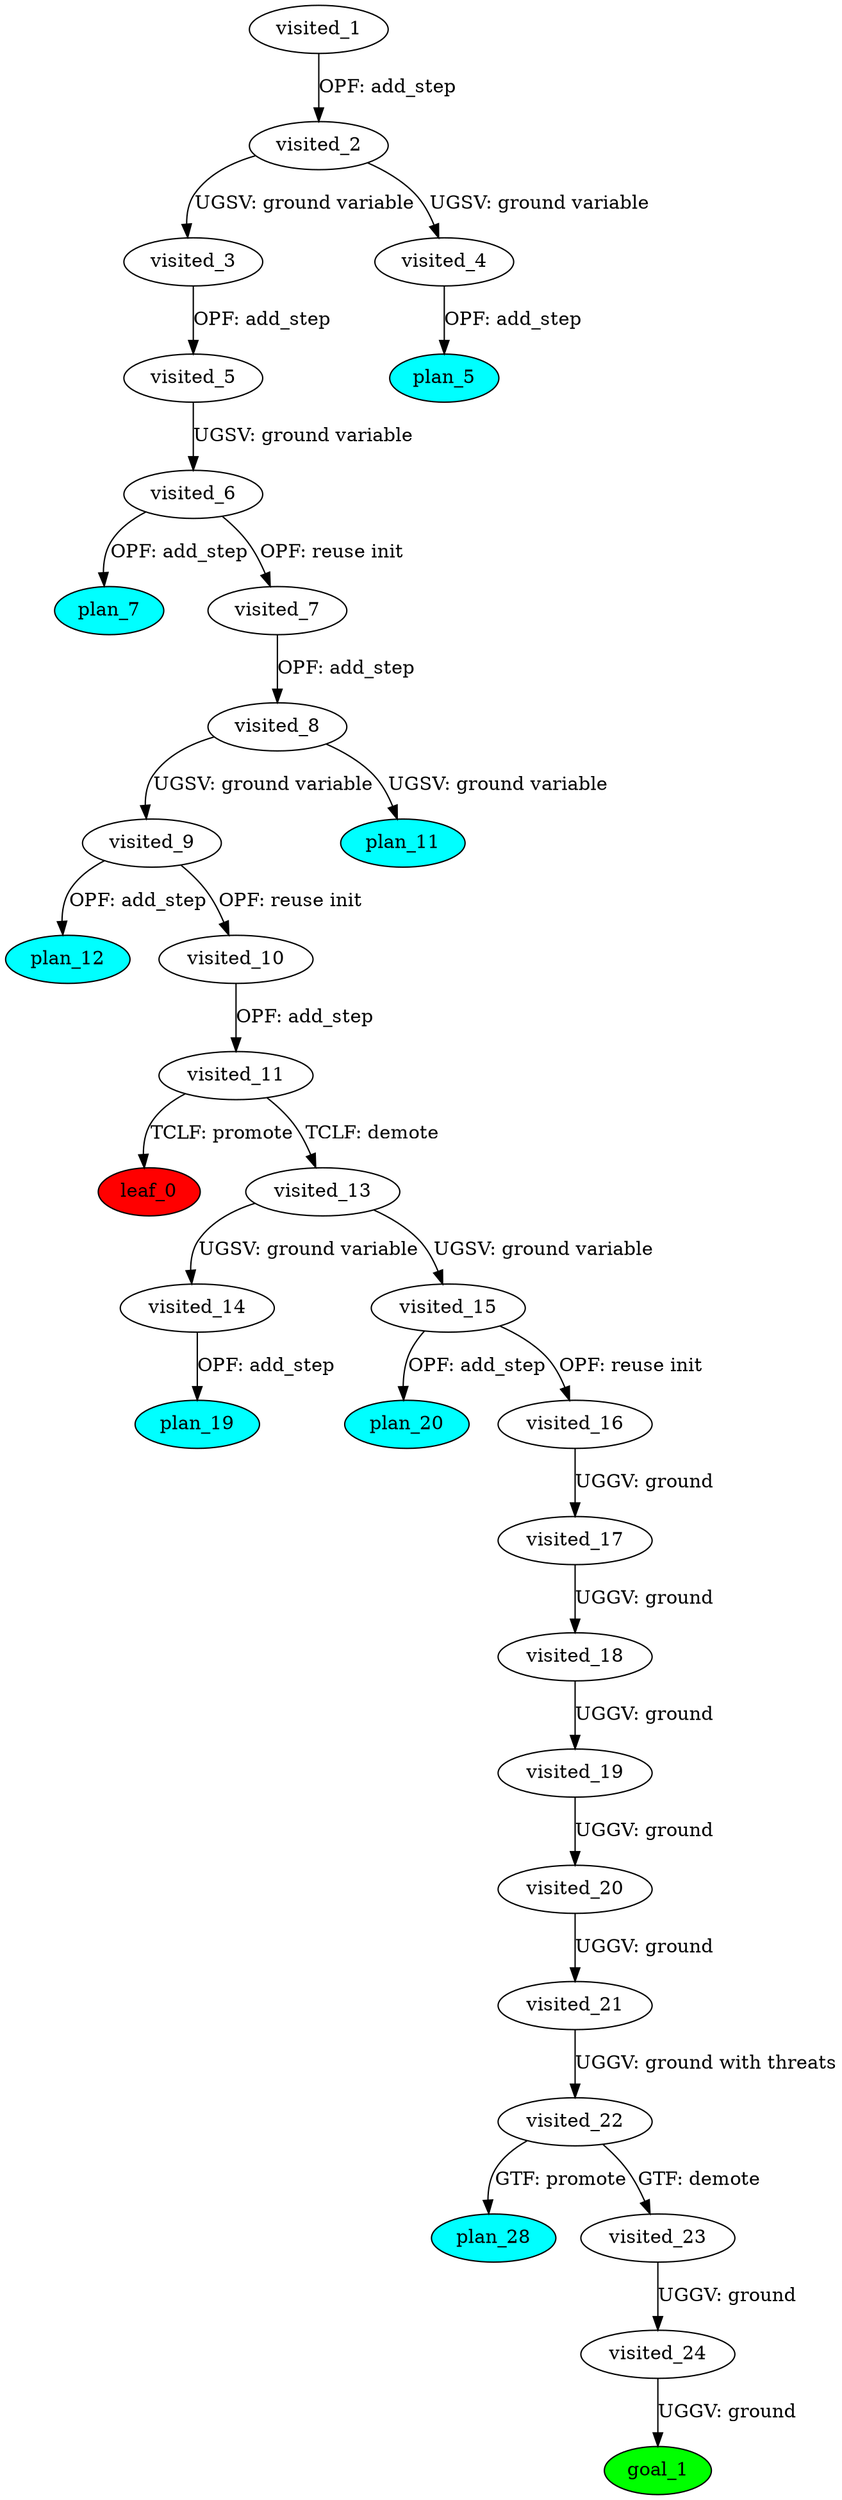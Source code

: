 digraph {
	"fb1ade49-e3a0-9ef1-e76b-b9d45b7bd9b9" [label=plan_0 fillcolor=cyan style=filled]
	"fb1ade49-e3a0-9ef1-e76b-b9d45b7bd9b9" [label=visited_1 fillcolor=white style=filled]
	"3c82a108-d851-b7d4-3bfb-72fe4c12909d" [label=plan_1 fillcolor=cyan style=filled]
	"fb1ade49-e3a0-9ef1-e76b-b9d45b7bd9b9" -> "3c82a108-d851-b7d4-3bfb-72fe4c12909d" [label="OPF: add_step"]
	"3c82a108-d851-b7d4-3bfb-72fe4c12909d" [label=visited_2 fillcolor=white style=filled]
	"cafad91c-d7db-0eae-5a43-d5202ec1a5bd" [label=plan_2 fillcolor=cyan style=filled]
	"3c82a108-d851-b7d4-3bfb-72fe4c12909d" -> "cafad91c-d7db-0eae-5a43-d5202ec1a5bd" [label="UGSV: ground variable"]
	"fbc6476c-2680-9db9-0fba-62e3892691a0" [label=plan_3 fillcolor=cyan style=filled]
	"3c82a108-d851-b7d4-3bfb-72fe4c12909d" -> "fbc6476c-2680-9db9-0fba-62e3892691a0" [label="UGSV: ground variable"]
	"cafad91c-d7db-0eae-5a43-d5202ec1a5bd" [label=visited_3 fillcolor=white style=filled]
	"431ec2fc-9f81-6a68-c537-10c78ee5e16c" [label=plan_4 fillcolor=cyan style=filled]
	"cafad91c-d7db-0eae-5a43-d5202ec1a5bd" -> "431ec2fc-9f81-6a68-c537-10c78ee5e16c" [label="OPF: add_step"]
	"fbc6476c-2680-9db9-0fba-62e3892691a0" [label=visited_4 fillcolor=white style=filled]
	"c813bac5-6d52-3ef3-f270-37a0c4544193" [label=plan_5 fillcolor=cyan style=filled]
	"fbc6476c-2680-9db9-0fba-62e3892691a0" -> "c813bac5-6d52-3ef3-f270-37a0c4544193" [label="OPF: add_step"]
	"431ec2fc-9f81-6a68-c537-10c78ee5e16c" [label=visited_5 fillcolor=white style=filled]
	"3ce7e2da-71ed-69fd-56d3-360ec0b90e4a" [label=plan_6 fillcolor=cyan style=filled]
	"431ec2fc-9f81-6a68-c537-10c78ee5e16c" -> "3ce7e2da-71ed-69fd-56d3-360ec0b90e4a" [label="UGSV: ground variable"]
	"3ce7e2da-71ed-69fd-56d3-360ec0b90e4a" [label=visited_6 fillcolor=white style=filled]
	"3b63bef9-98d0-a2db-35f2-9faecd814e1c" [label=plan_7 fillcolor=cyan style=filled]
	"3ce7e2da-71ed-69fd-56d3-360ec0b90e4a" -> "3b63bef9-98d0-a2db-35f2-9faecd814e1c" [label="OPF: add_step"]
	"7e858a09-b8b5-29f6-33a7-8725c98db376" [label=plan_8 fillcolor=cyan style=filled]
	"3ce7e2da-71ed-69fd-56d3-360ec0b90e4a" -> "7e858a09-b8b5-29f6-33a7-8725c98db376" [label="OPF: reuse init"]
	"7e858a09-b8b5-29f6-33a7-8725c98db376" [label=visited_7 fillcolor=white style=filled]
	"08e30491-8774-a291-c4ef-abd91e29ded2" [label=plan_9 fillcolor=cyan style=filled]
	"7e858a09-b8b5-29f6-33a7-8725c98db376" -> "08e30491-8774-a291-c4ef-abd91e29ded2" [label="OPF: add_step"]
	"08e30491-8774-a291-c4ef-abd91e29ded2" [label=visited_8 fillcolor=white style=filled]
	"bb98a331-40fc-07d8-afca-3d6841deab94" [label=plan_10 fillcolor=cyan style=filled]
	"08e30491-8774-a291-c4ef-abd91e29ded2" -> "bb98a331-40fc-07d8-afca-3d6841deab94" [label="UGSV: ground variable"]
	"bc904ee5-5699-ff36-d728-9d1a492f823e" [label=plan_11 fillcolor=cyan style=filled]
	"08e30491-8774-a291-c4ef-abd91e29ded2" -> "bc904ee5-5699-ff36-d728-9d1a492f823e" [label="UGSV: ground variable"]
	"bb98a331-40fc-07d8-afca-3d6841deab94" [label=visited_9 fillcolor=white style=filled]
	"ac6e366e-7757-9e5b-a35b-90d302e1f469" [label=plan_12 fillcolor=cyan style=filled]
	"bb98a331-40fc-07d8-afca-3d6841deab94" -> "ac6e366e-7757-9e5b-a35b-90d302e1f469" [label="OPF: add_step"]
	"e075a6ca-671c-095c-d1af-ab6c65a37ff0" [label=plan_13 fillcolor=cyan style=filled]
	"bb98a331-40fc-07d8-afca-3d6841deab94" -> "e075a6ca-671c-095c-d1af-ab6c65a37ff0" [label="OPF: reuse init"]
	"e075a6ca-671c-095c-d1af-ab6c65a37ff0" [label=visited_10 fillcolor=white style=filled]
	"13f32ed4-8ed0-d150-c783-1a19c046a1d0" [label=plan_14 fillcolor=cyan style=filled]
	"e075a6ca-671c-095c-d1af-ab6c65a37ff0" -> "13f32ed4-8ed0-d150-c783-1a19c046a1d0" [label="OPF: add_step"]
	"13f32ed4-8ed0-d150-c783-1a19c046a1d0" [label=visited_11 fillcolor=white style=filled]
	"495895c8-d6a0-d65d-c251-9057688ac45b" [label=plan_15 fillcolor=cyan style=filled]
	"13f32ed4-8ed0-d150-c783-1a19c046a1d0" -> "495895c8-d6a0-d65d-c251-9057688ac45b" [label="TCLF: promote"]
	"e56d902b-9e15-b445-22d5-b7e1fb2ee0f1" [label=plan_16 fillcolor=cyan style=filled]
	"13f32ed4-8ed0-d150-c783-1a19c046a1d0" -> "e56d902b-9e15-b445-22d5-b7e1fb2ee0f1" [label="TCLF: demote"]
	"495895c8-d6a0-d65d-c251-9057688ac45b" [label=visited_12 fillcolor=white style=filled]
	"495895c8-d6a0-d65d-c251-9057688ac45b" [label=leaf_0 fillcolor=red style=filled]
	"e56d902b-9e15-b445-22d5-b7e1fb2ee0f1" [label=visited_13 fillcolor=white style=filled]
	"3ba96d7f-ce58-7744-aa8d-fc0c45c8db1e" [label=plan_17 fillcolor=cyan style=filled]
	"e56d902b-9e15-b445-22d5-b7e1fb2ee0f1" -> "3ba96d7f-ce58-7744-aa8d-fc0c45c8db1e" [label="UGSV: ground variable"]
	"439ad870-d30a-c514-143f-55822ca4b37e" [label=plan_18 fillcolor=cyan style=filled]
	"e56d902b-9e15-b445-22d5-b7e1fb2ee0f1" -> "439ad870-d30a-c514-143f-55822ca4b37e" [label="UGSV: ground variable"]
	"3ba96d7f-ce58-7744-aa8d-fc0c45c8db1e" [label=visited_14 fillcolor=white style=filled]
	"3a5d3b85-941a-e9f5-4ab4-9e8f770a4c8a" [label=plan_19 fillcolor=cyan style=filled]
	"3ba96d7f-ce58-7744-aa8d-fc0c45c8db1e" -> "3a5d3b85-941a-e9f5-4ab4-9e8f770a4c8a" [label="OPF: add_step"]
	"439ad870-d30a-c514-143f-55822ca4b37e" [label=visited_15 fillcolor=white style=filled]
	"5de17718-3452-56c6-be1a-e7c29ebcad75" [label=plan_20 fillcolor=cyan style=filled]
	"439ad870-d30a-c514-143f-55822ca4b37e" -> "5de17718-3452-56c6-be1a-e7c29ebcad75" [label="OPF: add_step"]
	"2f9bbf17-f5f5-5bee-6cd9-a2b31b7e3c4f" [label=plan_21 fillcolor=cyan style=filled]
	"439ad870-d30a-c514-143f-55822ca4b37e" -> "2f9bbf17-f5f5-5bee-6cd9-a2b31b7e3c4f" [label="OPF: reuse init"]
	"2f9bbf17-f5f5-5bee-6cd9-a2b31b7e3c4f" [label=visited_16 fillcolor=white style=filled]
	"5a81116d-1cbd-c4ef-3fd2-8d210971b806" [label=plan_22 fillcolor=cyan style=filled]
	"2f9bbf17-f5f5-5bee-6cd9-a2b31b7e3c4f" -> "5a81116d-1cbd-c4ef-3fd2-8d210971b806" [label="UGGV: ground"]
	"5a81116d-1cbd-c4ef-3fd2-8d210971b806" [label=visited_17 fillcolor=white style=filled]
	"5443335c-1fb7-e791-94aa-38f9dafb23ac" [label=plan_23 fillcolor=cyan style=filled]
	"5a81116d-1cbd-c4ef-3fd2-8d210971b806" -> "5443335c-1fb7-e791-94aa-38f9dafb23ac" [label="UGGV: ground"]
	"5443335c-1fb7-e791-94aa-38f9dafb23ac" [label=visited_18 fillcolor=white style=filled]
	"1afb35d4-3213-fa96-774a-b280d8b2e984" [label=plan_24 fillcolor=cyan style=filled]
	"5443335c-1fb7-e791-94aa-38f9dafb23ac" -> "1afb35d4-3213-fa96-774a-b280d8b2e984" [label="UGGV: ground"]
	"1afb35d4-3213-fa96-774a-b280d8b2e984" [label=visited_19 fillcolor=white style=filled]
	"303706d5-d12e-c721-f169-60524fe66869" [label=plan_25 fillcolor=cyan style=filled]
	"1afb35d4-3213-fa96-774a-b280d8b2e984" -> "303706d5-d12e-c721-f169-60524fe66869" [label="UGGV: ground"]
	"303706d5-d12e-c721-f169-60524fe66869" [label=visited_20 fillcolor=white style=filled]
	"657f9fde-9b4f-1e39-5b05-0b5e07e3b147" [label=plan_26 fillcolor=cyan style=filled]
	"303706d5-d12e-c721-f169-60524fe66869" -> "657f9fde-9b4f-1e39-5b05-0b5e07e3b147" [label="UGGV: ground"]
	"657f9fde-9b4f-1e39-5b05-0b5e07e3b147" [label=visited_21 fillcolor=white style=filled]
	"ae91b348-5c82-4072-06ce-8d965ce545b3" [label=plan_27 fillcolor=cyan style=filled]
	"657f9fde-9b4f-1e39-5b05-0b5e07e3b147" -> "ae91b348-5c82-4072-06ce-8d965ce545b3" [label="UGGV: ground with threats"]
	"ae91b348-5c82-4072-06ce-8d965ce545b3" [label=visited_22 fillcolor=white style=filled]
	"17b2004e-550e-9f9c-3f3c-027406e5d95f" [label=plan_28 fillcolor=cyan style=filled]
	"ae91b348-5c82-4072-06ce-8d965ce545b3" -> "17b2004e-550e-9f9c-3f3c-027406e5d95f" [label="GTF: promote"]
	"d26e2a62-d37d-b8b1-8446-dea8c37458de" [label=plan_29 fillcolor=cyan style=filled]
	"ae91b348-5c82-4072-06ce-8d965ce545b3" -> "d26e2a62-d37d-b8b1-8446-dea8c37458de" [label="GTF: demote"]
	"d26e2a62-d37d-b8b1-8446-dea8c37458de" [label=visited_23 fillcolor=white style=filled]
	"b4da51c6-82ad-dbd9-fa3c-59b63401cef8" [label=plan_30 fillcolor=cyan style=filled]
	"d26e2a62-d37d-b8b1-8446-dea8c37458de" -> "b4da51c6-82ad-dbd9-fa3c-59b63401cef8" [label="UGGV: ground"]
	"b4da51c6-82ad-dbd9-fa3c-59b63401cef8" [label=visited_24 fillcolor=white style=filled]
	"ab60f045-4a13-9b7b-0aa6-146c66903a8e" [label=plan_31 fillcolor=cyan style=filled]
	"b4da51c6-82ad-dbd9-fa3c-59b63401cef8" -> "ab60f045-4a13-9b7b-0aa6-146c66903a8e" [label="UGGV: ground"]
	"ab60f045-4a13-9b7b-0aa6-146c66903a8e" [label=visited_25 fillcolor=white style=filled]
	"ab60f045-4a13-9b7b-0aa6-146c66903a8e" [label=goal_1 fillcolor=green style=filled]
}
